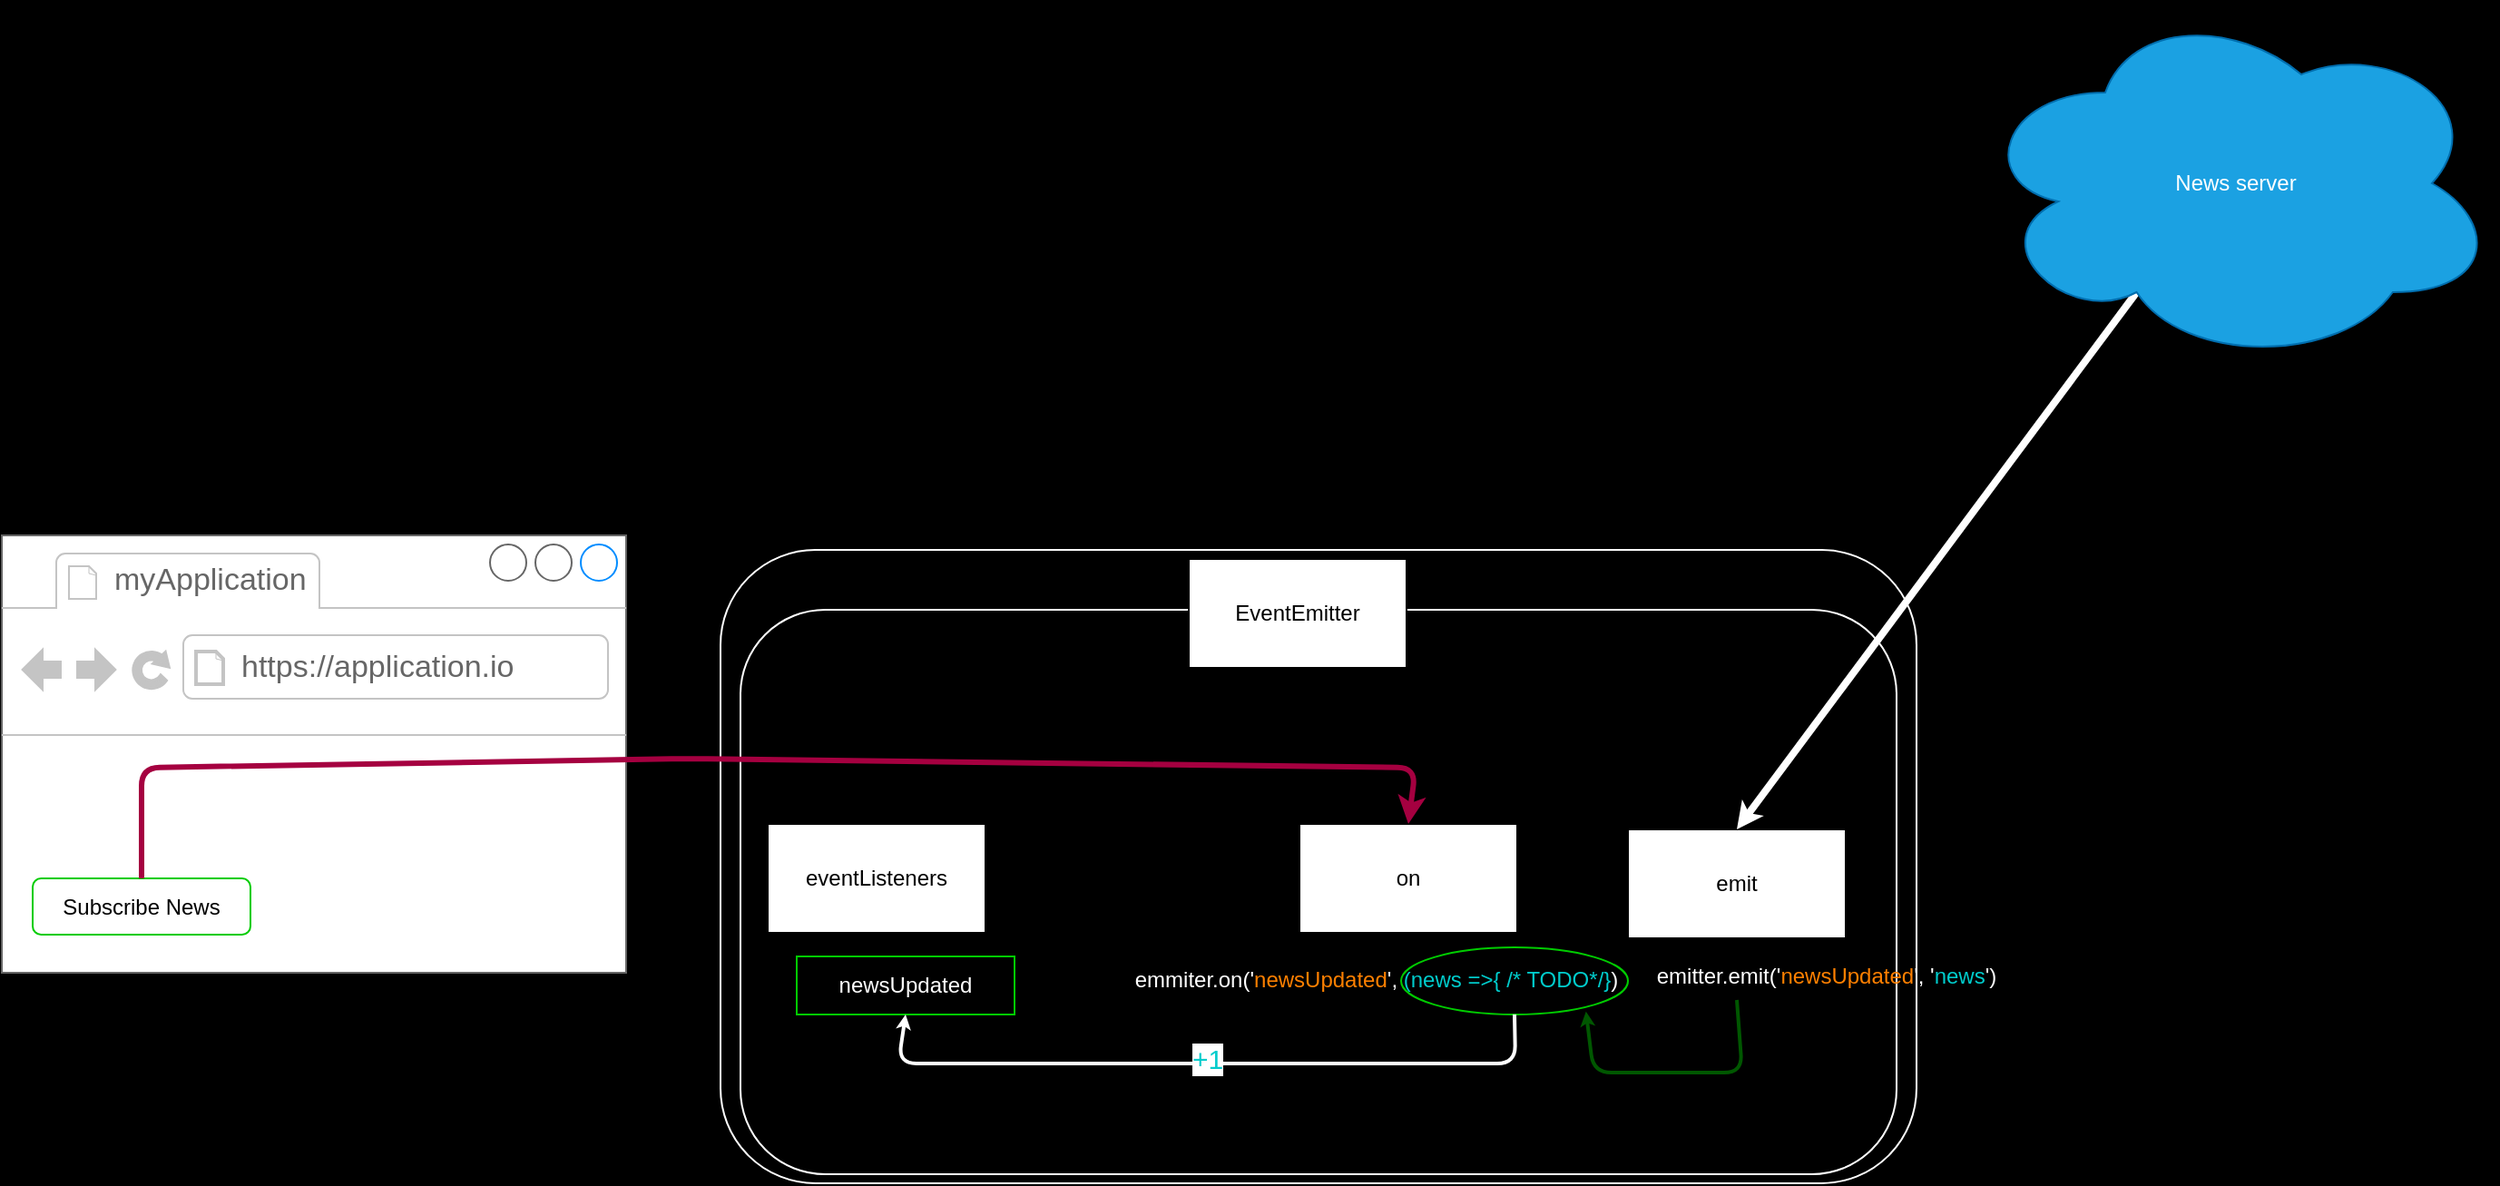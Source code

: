 <mxfile>
    <diagram id="WumAjAdXrXWM_JYxqsuq" name="Page-1">
        <mxGraphModel dx="1806" dy="680" grid="0" gridSize="10" guides="1" tooltips="1" connect="1" arrows="1" fold="1" page="0" pageScale="1" pageWidth="850" pageHeight="1100" background="#000000" math="0" shadow="0">
            <root>
                <mxCell id="0"/>
                <mxCell id="1" parent="0"/>
                <mxCell id="13" value="" style="rounded=1;whiteSpace=wrap;html=1;fillColor=none;strokeColor=#FFFFFF;" vertex="1" parent="1">
                    <mxGeometry x="322" y="465" width="659" height="349" as="geometry"/>
                </mxCell>
                <mxCell id="6" value="" style="rounded=1;whiteSpace=wrap;html=1;fillColor=none;strokeColor=#FFFFFF;" vertex="1" parent="1">
                    <mxGeometry x="333" y="498" width="637" height="311" as="geometry"/>
                </mxCell>
                <mxCell id="32" value="emmiter.on('&lt;font color=&quot;#ff8000&quot;&gt;newsUpdated&lt;/font&gt;', &lt;font color=&quot;#00cccc&quot;&gt;(news =&amp;gt;{ /* TODO*/}&lt;/font&gt;)" style="text;html=1;align=center;verticalAlign=middle;resizable=0;points=[];autosize=1;strokeColor=none;fillColor=none;fontColor=#FFFFFF;" vertex="1" parent="1">
                    <mxGeometry x="541" y="689" width="284" height="26" as="geometry"/>
                </mxCell>
                <mxCell id="38" value="" style="ellipse;whiteSpace=wrap;html=1;strokeColor=#00CC00;fontSize=15;fontColor=#00CCCC;fillColor=none;" vertex="1" parent="1">
                    <mxGeometry x="697" y="684" width="125" height="37" as="geometry"/>
                </mxCell>
                <mxCell id="3" value="eventListeners" style="whiteSpace=wrap;html=1;" vertex="1" parent="1">
                    <mxGeometry x="348" y="616" width="120" height="60" as="geometry"/>
                </mxCell>
                <mxCell id="4" value="on" style="whiteSpace=wrap;html=1;" vertex="1" parent="1">
                    <mxGeometry x="641" y="616" width="120" height="60" as="geometry"/>
                </mxCell>
                <mxCell id="5" value="emit" style="whiteSpace=wrap;html=1;" vertex="1" parent="1">
                    <mxGeometry x="822" y="619" width="120" height="60" as="geometry"/>
                </mxCell>
                <mxCell id="2" value="EventEmitter" style="whiteSpace=wrap;html=1;" vertex="1" parent="1">
                    <mxGeometry x="580" y="470" width="120" height="60" as="geometry"/>
                </mxCell>
                <mxCell id="8" value="" style="strokeWidth=1;shadow=0;dashed=0;align=center;html=1;shape=mxgraph.mockup.containers.browserWindow;rSize=0;strokeColor=#666666;strokeColor2=#008cff;strokeColor3=#c4c4c4;mainText=,;recursiveResize=0;fillColor=none;" vertex="1" parent="1">
                    <mxGeometry x="-74" y="457" width="344" height="241" as="geometry"/>
                </mxCell>
                <mxCell id="9" value="myApplication" style="strokeWidth=1;shadow=0;dashed=0;align=center;html=1;shape=mxgraph.mockup.containers.anchor;fontSize=17;fontColor=#666666;align=left;fillColor=none;" vertex="1" parent="8">
                    <mxGeometry x="60" y="12" width="110" height="26" as="geometry"/>
                </mxCell>
                <mxCell id="10" value="https://application.io" style="strokeWidth=1;shadow=0;dashed=0;align=center;html=1;shape=mxgraph.mockup.containers.anchor;rSize=0;fontSize=17;fontColor=#666666;align=left;fillColor=none;" vertex="1" parent="8">
                    <mxGeometry x="130" y="60" width="250" height="26" as="geometry"/>
                </mxCell>
                <mxCell id="20" value="Subscribe News" style="rounded=1;whiteSpace=wrap;html=1;fillColor=none;fontColor=#000000;strokeColor=#00CC00;" vertex="1" parent="8">
                    <mxGeometry x="17" y="189" width="120" height="31" as="geometry"/>
                </mxCell>
                <mxCell id="23" style="edgeStyle=none;html=1;entryX=0.5;entryY=0;entryDx=0;entryDy=0;fontColor=#FFFFFF;fillColor=#d80073;strokeColor=#A50040;strokeWidth=3;" edge="1" parent="1" source="20" target="4">
                    <mxGeometry relative="1" as="geometry">
                        <mxPoint x="577" y="541" as="targetPoint"/>
                        <Array as="points">
                            <mxPoint x="3" y="585"/>
                            <mxPoint x="305" y="580"/>
                            <mxPoint x="705" y="585"/>
                        </Array>
                    </mxGeometry>
                </mxCell>
                <mxCell id="25" value="newsUpdated" style="whiteSpace=wrap;html=1;strokeColor=#00CC00;fontColor=#FFFFFF;fillColor=none;" vertex="1" parent="1">
                    <mxGeometry x="364" y="689" width="120" height="32" as="geometry"/>
                </mxCell>
                <mxCell id="30" value="emitter.emit('&lt;font color=&quot;#ff8000&quot;&gt;newsUpdated&lt;/font&gt;', '&lt;font color=&quot;#00cccc&quot;&gt;news&lt;/font&gt;')" style="text;html=1;align=center;verticalAlign=middle;resizable=0;points=[];autosize=1;strokeColor=none;fillColor=none;fontColor=#FFFFFF;" vertex="1" parent="1">
                    <mxGeometry x="828" y="687" width="205" height="26" as="geometry"/>
                </mxCell>
                <mxCell id="33" style="edgeStyle=none;html=1;entryX=0.5;entryY=1;entryDx=0;entryDy=0;strokeWidth=2;fontColor=#00CCCC;endSize=2;exitX=0.5;exitY=1;exitDx=0;exitDy=0;strokeColor=#FFFFFF;" edge="1" parent="1" source="38" target="25">
                    <mxGeometry relative="1" as="geometry">
                        <Array as="points">
                            <mxPoint x="760" y="748"/>
                            <mxPoint x="563" y="748"/>
                            <mxPoint x="420" y="748"/>
                        </Array>
                    </mxGeometry>
                </mxCell>
                <mxCell id="34" value="+1" style="edgeLabel;html=1;align=center;verticalAlign=middle;resizable=0;points=[];fontColor=#00CCCC;spacing=3;fontSize=15;labelBackgroundColor=default;" vertex="1" connectable="0" parent="33">
                    <mxGeometry x="0.001" y="-3" relative="1" as="geometry">
                        <mxPoint as="offset"/>
                    </mxGeometry>
                </mxCell>
                <mxCell id="36" style="edgeStyle=none;html=1;entryX=0.5;entryY=0;entryDx=0;entryDy=0;strokeWidth=4;fontColor=#00CCCC;endSize=2;exitX=0.31;exitY=0.8;exitDx=0;exitDy=0;exitPerimeter=0;strokeColor=#FFFFFF;" edge="1" parent="1" source="35" target="5">
                    <mxGeometry relative="1" as="geometry"/>
                </mxCell>
                <mxCell id="35" value="News server" style="ellipse;shape=cloud;whiteSpace=wrap;html=1;strokeColor=#006EAF;fontColor=#ffffff;fillColor=#1ba1e2;" vertex="1" parent="1">
                    <mxGeometry x="1013" y="163" width="288" height="200" as="geometry"/>
                </mxCell>
                <mxCell id="37" style="edgeStyle=none;html=1;entryX=0.908;entryY=1.166;entryDx=0;entryDy=0;strokeWidth=2;fontColor=#00CCCC;endSize=2;fillColor=#008a00;strokeColor=#005700;entryPerimeter=0;" edge="1" parent="1" target="32">
                    <mxGeometry relative="1" as="geometry">
                        <mxPoint x="882" y="713" as="sourcePoint"/>
                        <Array as="points">
                            <mxPoint x="885" y="753"/>
                            <mxPoint x="838" y="753"/>
                            <mxPoint x="803" y="753"/>
                        </Array>
                    </mxGeometry>
                </mxCell>
            </root>
        </mxGraphModel>
    </diagram>
</mxfile>